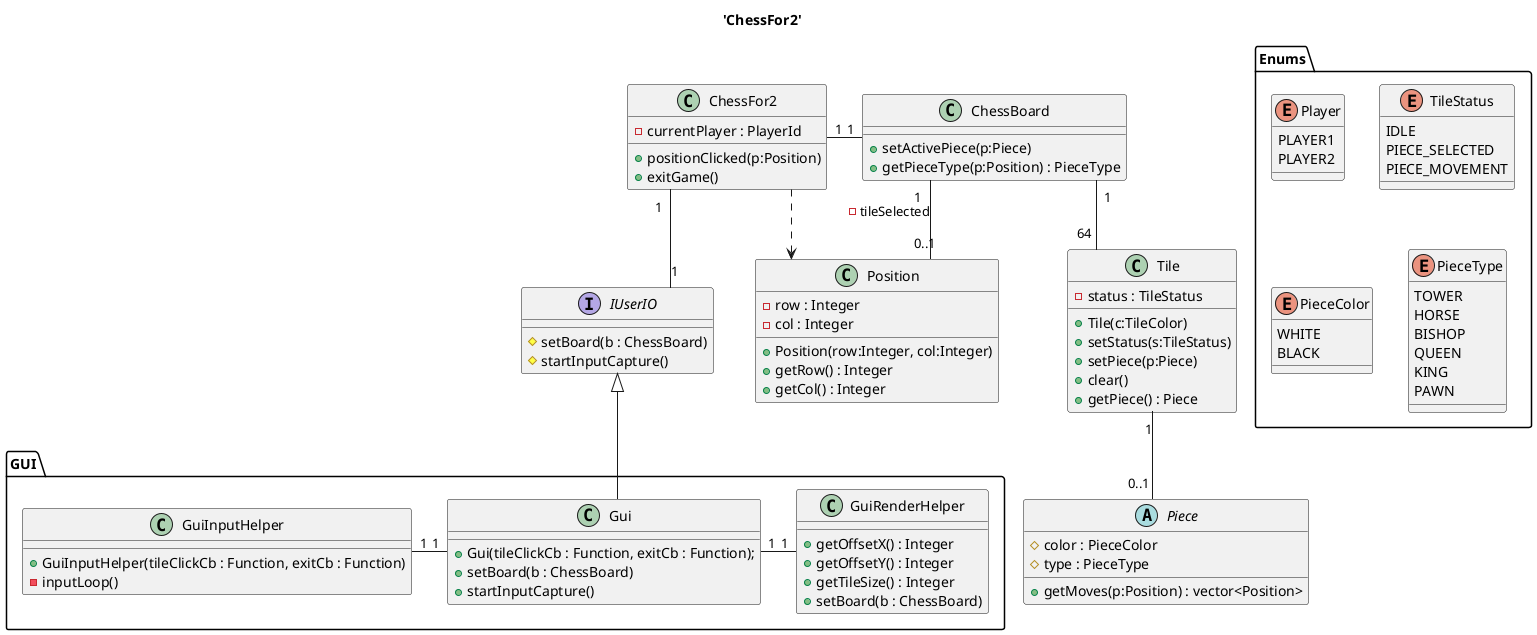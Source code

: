 @startuml 'ChessFor2'

skinparam Linetype ortho

title 'ChessFor2'

package Enums {
enum Player{
    PLAYER1
    PLAYER2
}

enum TileStatus {
    IDLE
    PIECE_SELECTED
    PIECE_MOVEMENT
}

enum PieceColor {
    WHITE
    BLACK
}

enum PieceType {
    TOWER
    HORSE
    BISHOP
    QUEEN
    KING
    PAWN
}
}

class ChessFor2 {
    - currentPlayer : PlayerId
    + positionClicked(p:Position)
    + exitGame()
}

class Tile {
    - status : TileStatus
    + Tile(c:TileColor)
    + setStatus(s:TileStatus)
    + setPiece(p:Piece)
    + clear()
    + getPiece() : Piece
}
Tile "1" -- "0..1" Piece

class ChessBoard {
    + setActivePiece(p:Piece)
    + getPieceType(p:Position) : PieceType
}
ChessFor2 "1" -right- "1" ChessBoard
ChessBoard "1" -- "64" Tile
ChessBoard "1" -- "0..1" Position : -tileSelected

interface IUserIO {
    # setBoard(b : ChessBoard)
    # startInputCapture()
}
ChessFor2 "1" -- "1" IUserIO

package GUI {
class Gui {
    + Gui(tileClickCb : Function, exitCb : Function);
    + setBoard(b : ChessBoard)
    + startInputCapture()
}
IUserIO <|-- Gui
class GuiRenderHelper {
    + getOffsetX() : Integer
    + getOffsetY() : Integer
    + getTileSize() : Integer
    + setBoard(b : ChessBoard)
}
Gui "1" - "1" GuiRenderHelper
class GuiInputHelper {
    + GuiInputHelper(tileClickCb : Function, exitCb : Function)
    - inputLoop()
}
Gui "1" -left "1" GuiInputHelper
}

abstract Piece {
    # color : PieceColor
    # type : PieceType
    + getMoves(p:Position) : vector<Position>
}

class Position {
    - row : Integer
    - col : Integer
    + Position(row:Integer, col:Integer)
    + getRow() : Integer
    + getCol() : Integer
}

ChessFor2 ..> Position


@enduml
